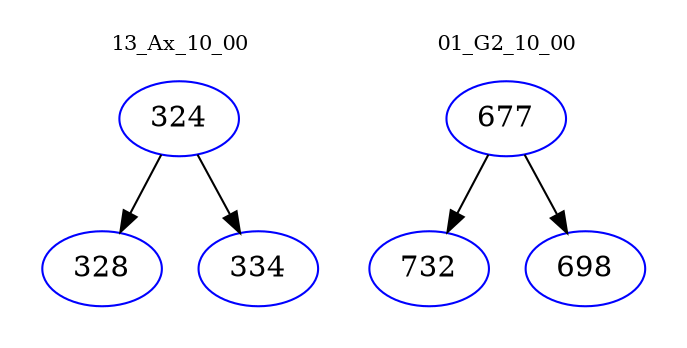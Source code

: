 digraph{
subgraph cluster_0 {
color = white
label = "13_Ax_10_00";
fontsize=10;
T0_324 [label="324", color="blue"]
T0_324 -> T0_328 [color="black"]
T0_328 [label="328", color="blue"]
T0_324 -> T0_334 [color="black"]
T0_334 [label="334", color="blue"]
}
subgraph cluster_1 {
color = white
label = "01_G2_10_00";
fontsize=10;
T1_677 [label="677", color="blue"]
T1_677 -> T1_732 [color="black"]
T1_732 [label="732", color="blue"]
T1_677 -> T1_698 [color="black"]
T1_698 [label="698", color="blue"]
}
}
